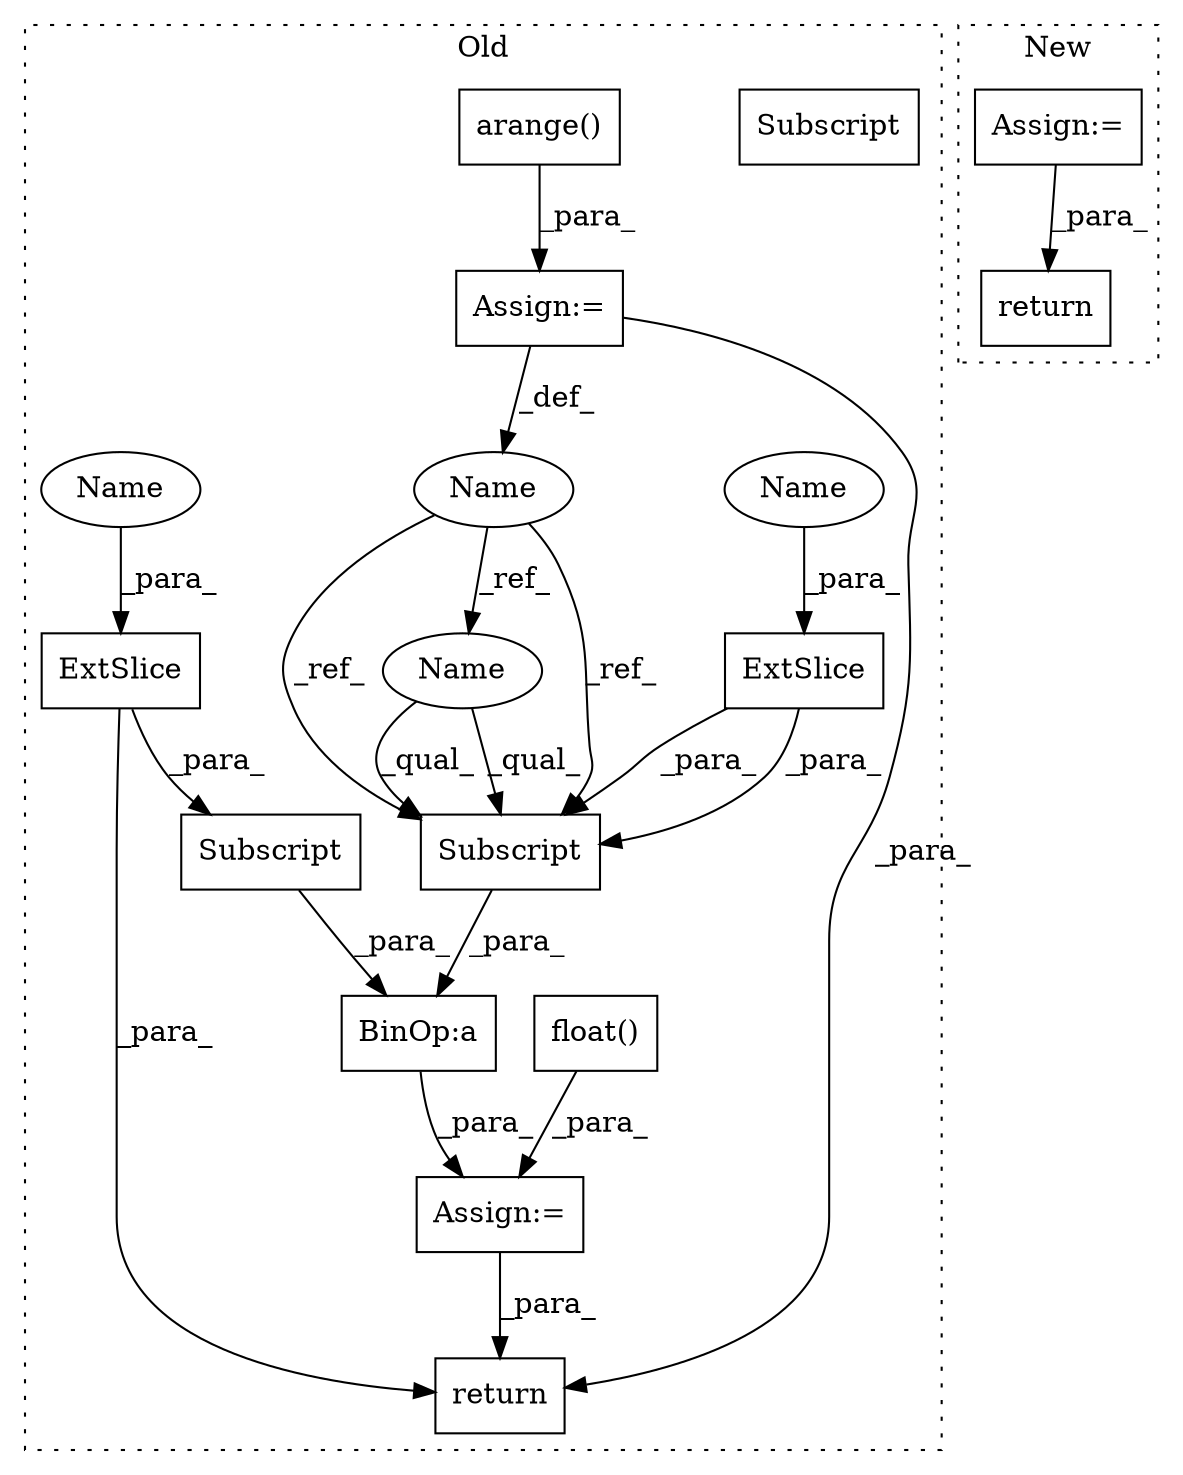digraph G {
subgraph cluster0 {
1 [label="ExtSlice" a="85" s="9798" l="7" shape="box"];
3 [label="Subscript" a="63" s="9798,0" l="16,0" shape="box"];
5 [label="ExtSlice" a="85" s="9817" l="9" shape="box"];
6 [label="Subscript" a="63" s="9817,0" l="25,0" shape="box"];
7 [label="Assign:=" a="68" s="10098" l="3" shape="box"];
8 [label="BinOp:a" a="82" s="9814" l="3" shape="box"];
9 [label="arange()" a="75" s="9734,9756" l="10,1" shape="box"];
10 [label="Name" a="87" s="9705" l="9" shape="ellipse"];
11 [label="Assign:=" a="68" s="9714" l="3" shape="box"];
12 [label="return" a="93" s="10352" l="7" shape="box"];
13 [label="float()" a="75" s="10115" l="29" shape="box"];
14 [label="Name" a="87" s="9809" l="4" shape="ellipse"];
15 [label="Name" a="87" s="9827" l="4" shape="ellipse"];
16 [label="Subscript" a="63" s="9817,0" l="25,0" shape="box"];
17 [label="Name" a="87" s="9817" l="9" shape="ellipse"];
label = "Old";
style="dotted";
}
subgraph cluster1 {
2 [label="return" a="93" s="10697" l="7" shape="box"];
4 [label="Assign:=" a="68" s="10563" l="3" shape="box"];
label = "New";
style="dotted";
}
1 -> 12 [label="_para_"];
1 -> 3 [label="_para_"];
3 -> 8 [label="_para_"];
4 -> 2 [label="_para_"];
5 -> 16 [label="_para_"];
5 -> 16 [label="_para_"];
7 -> 12 [label="_para_"];
8 -> 7 [label="_para_"];
9 -> 11 [label="_para_"];
10 -> 16 [label="_ref_"];
10 -> 16 [label="_ref_"];
10 -> 17 [label="_ref_"];
11 -> 12 [label="_para_"];
11 -> 10 [label="_def_"];
13 -> 7 [label="_para_"];
14 -> 1 [label="_para_"];
15 -> 5 [label="_para_"];
16 -> 8 [label="_para_"];
17 -> 16 [label="_qual_"];
17 -> 16 [label="_qual_"];
}